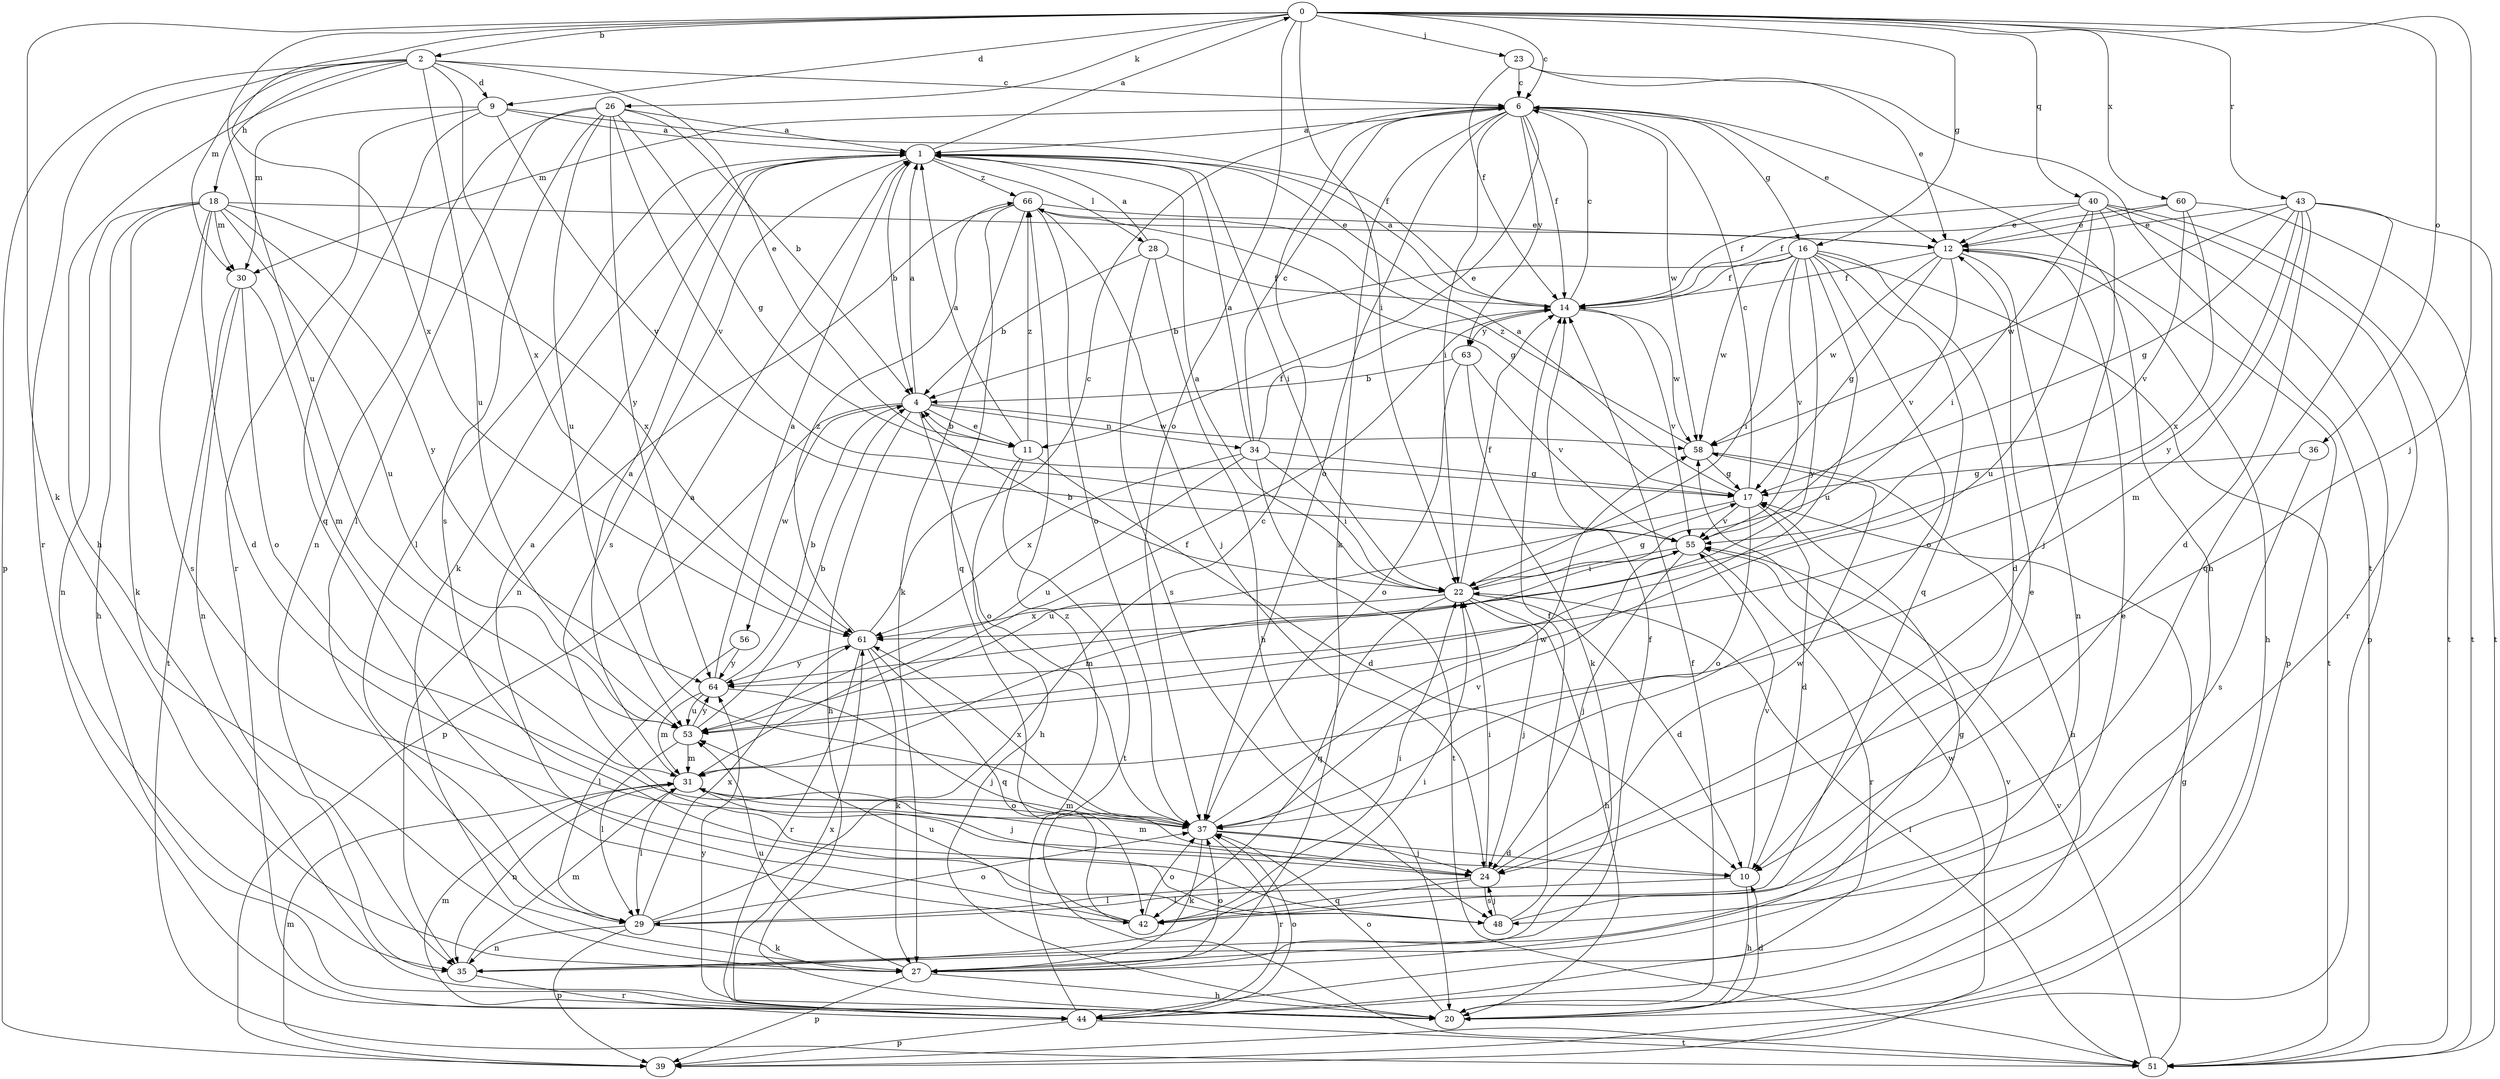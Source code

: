 strict digraph  {
0;
1;
2;
4;
6;
9;
10;
11;
12;
14;
16;
17;
18;
20;
22;
23;
24;
26;
27;
28;
29;
30;
31;
34;
35;
36;
37;
39;
40;
42;
43;
44;
48;
51;
53;
55;
56;
58;
60;
61;
63;
64;
66;
0 -> 2  [label=b];
0 -> 6  [label=c];
0 -> 9  [label=d];
0 -> 16  [label=g];
0 -> 22  [label=i];
0 -> 23  [label=j];
0 -> 24  [label=j];
0 -> 26  [label=k];
0 -> 27  [label=k];
0 -> 36  [label=o];
0 -> 37  [label=o];
0 -> 40  [label=q];
0 -> 43  [label=r];
0 -> 53  [label=u];
0 -> 60  [label=x];
0 -> 61  [label=x];
1 -> 0  [label=a];
1 -> 4  [label=b];
1 -> 22  [label=i];
1 -> 27  [label=k];
1 -> 28  [label=l];
1 -> 29  [label=l];
1 -> 48  [label=s];
1 -> 66  [label=z];
2 -> 6  [label=c];
2 -> 9  [label=d];
2 -> 11  [label=e];
2 -> 18  [label=h];
2 -> 20  [label=h];
2 -> 30  [label=m];
2 -> 39  [label=p];
2 -> 44  [label=r];
2 -> 53  [label=u];
2 -> 61  [label=x];
4 -> 1  [label=a];
4 -> 11  [label=e];
4 -> 20  [label=h];
4 -> 34  [label=n];
4 -> 37  [label=o];
4 -> 39  [label=p];
4 -> 56  [label=w];
4 -> 58  [label=w];
6 -> 1  [label=a];
6 -> 11  [label=e];
6 -> 12  [label=e];
6 -> 14  [label=f];
6 -> 16  [label=g];
6 -> 20  [label=h];
6 -> 22  [label=i];
6 -> 27  [label=k];
6 -> 30  [label=m];
6 -> 37  [label=o];
6 -> 58  [label=w];
6 -> 63  [label=y];
9 -> 1  [label=a];
9 -> 14  [label=f];
9 -> 30  [label=m];
9 -> 42  [label=q];
9 -> 44  [label=r];
9 -> 55  [label=v];
10 -> 20  [label=h];
10 -> 29  [label=l];
10 -> 55  [label=v];
11 -> 1  [label=a];
11 -> 4  [label=b];
11 -> 10  [label=d];
11 -> 20  [label=h];
11 -> 51  [label=t];
11 -> 66  [label=z];
12 -> 14  [label=f];
12 -> 17  [label=g];
12 -> 20  [label=h];
12 -> 35  [label=n];
12 -> 39  [label=p];
12 -> 55  [label=v];
12 -> 58  [label=w];
14 -> 1  [label=a];
14 -> 6  [label=c];
14 -> 55  [label=v];
14 -> 58  [label=w];
14 -> 63  [label=y];
16 -> 4  [label=b];
16 -> 10  [label=d];
16 -> 14  [label=f];
16 -> 22  [label=i];
16 -> 37  [label=o];
16 -> 42  [label=q];
16 -> 51  [label=t];
16 -> 53  [label=u];
16 -> 55  [label=v];
16 -> 58  [label=w];
16 -> 64  [label=y];
17 -> 1  [label=a];
17 -> 6  [label=c];
17 -> 10  [label=d];
17 -> 37  [label=o];
17 -> 53  [label=u];
17 -> 55  [label=v];
18 -> 10  [label=d];
18 -> 12  [label=e];
18 -> 20  [label=h];
18 -> 27  [label=k];
18 -> 30  [label=m];
18 -> 35  [label=n];
18 -> 48  [label=s];
18 -> 53  [label=u];
18 -> 61  [label=x];
18 -> 64  [label=y];
20 -> 10  [label=d];
20 -> 14  [label=f];
20 -> 37  [label=o];
20 -> 64  [label=y];
22 -> 1  [label=a];
22 -> 4  [label=b];
22 -> 10  [label=d];
22 -> 14  [label=f];
22 -> 17  [label=g];
22 -> 20  [label=h];
22 -> 24  [label=j];
22 -> 42  [label=q];
22 -> 61  [label=x];
23 -> 6  [label=c];
23 -> 12  [label=e];
23 -> 14  [label=f];
23 -> 51  [label=t];
24 -> 22  [label=i];
24 -> 29  [label=l];
24 -> 31  [label=m];
24 -> 42  [label=q];
24 -> 48  [label=s];
24 -> 58  [label=w];
26 -> 1  [label=a];
26 -> 4  [label=b];
26 -> 17  [label=g];
26 -> 29  [label=l];
26 -> 35  [label=n];
26 -> 48  [label=s];
26 -> 53  [label=u];
26 -> 55  [label=v];
26 -> 64  [label=y];
27 -> 14  [label=f];
27 -> 17  [label=g];
27 -> 20  [label=h];
27 -> 37  [label=o];
27 -> 39  [label=p];
27 -> 53  [label=u];
28 -> 1  [label=a];
28 -> 4  [label=b];
28 -> 14  [label=f];
28 -> 20  [label=h];
28 -> 48  [label=s];
29 -> 6  [label=c];
29 -> 27  [label=k];
29 -> 35  [label=n];
29 -> 37  [label=o];
29 -> 39  [label=p];
29 -> 61  [label=x];
30 -> 31  [label=m];
30 -> 35  [label=n];
30 -> 37  [label=o];
30 -> 51  [label=t];
31 -> 1  [label=a];
31 -> 14  [label=f];
31 -> 24  [label=j];
31 -> 29  [label=l];
31 -> 35  [label=n];
31 -> 37  [label=o];
34 -> 1  [label=a];
34 -> 6  [label=c];
34 -> 14  [label=f];
34 -> 17  [label=g];
34 -> 22  [label=i];
34 -> 51  [label=t];
34 -> 53  [label=u];
34 -> 61  [label=x];
35 -> 12  [label=e];
35 -> 22  [label=i];
35 -> 31  [label=m];
35 -> 44  [label=r];
36 -> 17  [label=g];
36 -> 48  [label=s];
37 -> 1  [label=a];
37 -> 10  [label=d];
37 -> 24  [label=j];
37 -> 27  [label=k];
37 -> 31  [label=m];
37 -> 44  [label=r];
37 -> 55  [label=v];
37 -> 58  [label=w];
37 -> 61  [label=x];
39 -> 31  [label=m];
39 -> 58  [label=w];
40 -> 12  [label=e];
40 -> 14  [label=f];
40 -> 22  [label=i];
40 -> 24  [label=j];
40 -> 39  [label=p];
40 -> 44  [label=r];
40 -> 51  [label=t];
40 -> 53  [label=u];
42 -> 1  [label=a];
42 -> 22  [label=i];
42 -> 37  [label=o];
42 -> 53  [label=u];
43 -> 10  [label=d];
43 -> 12  [label=e];
43 -> 17  [label=g];
43 -> 31  [label=m];
43 -> 42  [label=q];
43 -> 51  [label=t];
43 -> 58  [label=w];
43 -> 64  [label=y];
44 -> 31  [label=m];
44 -> 37  [label=o];
44 -> 39  [label=p];
44 -> 51  [label=t];
44 -> 55  [label=v];
44 -> 61  [label=x];
44 -> 66  [label=z];
48 -> 12  [label=e];
48 -> 14  [label=f];
48 -> 24  [label=j];
51 -> 17  [label=g];
51 -> 22  [label=i];
51 -> 55  [label=v];
53 -> 4  [label=b];
53 -> 29  [label=l];
53 -> 31  [label=m];
53 -> 64  [label=y];
55 -> 22  [label=i];
55 -> 24  [label=j];
55 -> 31  [label=m];
55 -> 44  [label=r];
56 -> 29  [label=l];
56 -> 64  [label=y];
58 -> 17  [label=g];
58 -> 20  [label=h];
58 -> 66  [label=z];
60 -> 12  [label=e];
60 -> 14  [label=f];
60 -> 51  [label=t];
60 -> 55  [label=v];
60 -> 61  [label=x];
61 -> 6  [label=c];
61 -> 27  [label=k];
61 -> 42  [label=q];
61 -> 44  [label=r];
61 -> 64  [label=y];
61 -> 66  [label=z];
63 -> 4  [label=b];
63 -> 27  [label=k];
63 -> 37  [label=o];
63 -> 55  [label=v];
64 -> 1  [label=a];
64 -> 4  [label=b];
64 -> 24  [label=j];
64 -> 31  [label=m];
64 -> 53  [label=u];
66 -> 12  [label=e];
66 -> 17  [label=g];
66 -> 24  [label=j];
66 -> 27  [label=k];
66 -> 35  [label=n];
66 -> 37  [label=o];
66 -> 42  [label=q];
}
